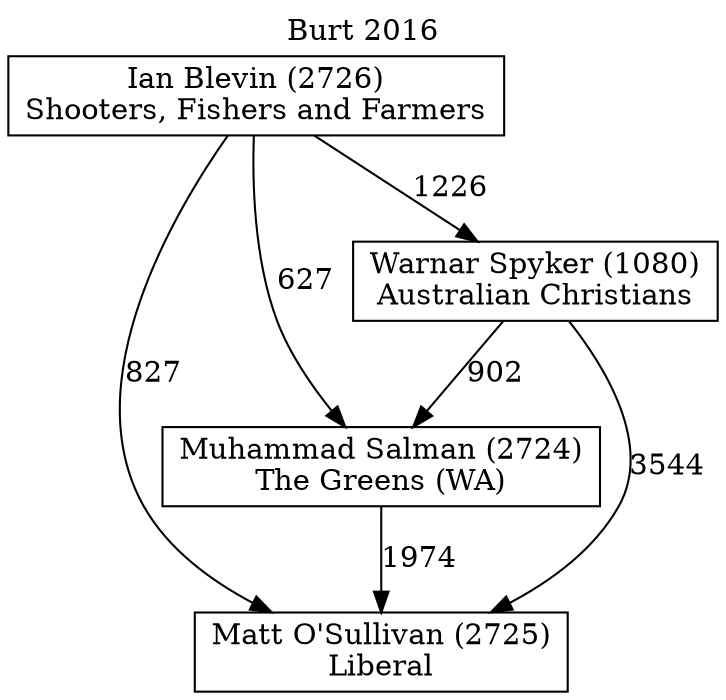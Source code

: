 // House preference flow
digraph "Matt O'Sullivan (2725)_Burt_2016" {
	graph [label="Burt 2016" labelloc=t mclimit=10]
	node [shape=box]
	"Matt O'Sullivan (2725)" [label="Matt O'Sullivan (2725)
Liberal"]
	"Muhammad Salman (2724)" [label="Muhammad Salman (2724)
The Greens (WA)"]
	"Warnar Spyker (1080)" [label="Warnar Spyker (1080)
Australian Christians"]
	"Ian Blevin (2726)" [label="Ian Blevin (2726)
Shooters, Fishers and Farmers"]
	"Muhammad Salman (2724)" -> "Matt O'Sullivan (2725)" [label=1974]
	"Warnar Spyker (1080)" -> "Muhammad Salman (2724)" [label=902]
	"Ian Blevin (2726)" -> "Warnar Spyker (1080)" [label=1226]
	"Warnar Spyker (1080)" -> "Matt O'Sullivan (2725)" [label=3544]
	"Ian Blevin (2726)" -> "Matt O'Sullivan (2725)" [label=827]
	"Ian Blevin (2726)" -> "Muhammad Salman (2724)" [label=627]
}
